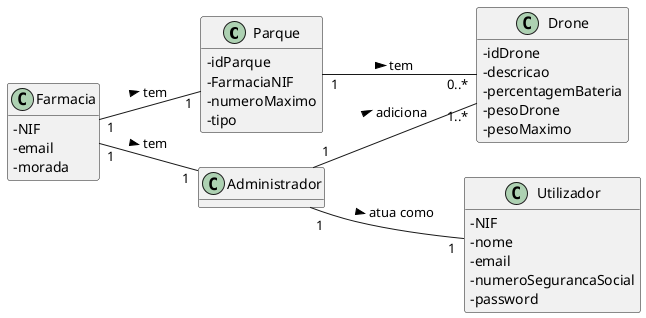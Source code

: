 @startuml
skinparam classAttributeIconSize 0
hide methods
left to right direction

class Parque {
  -idParque
  -FarmaciaNIF  
  -numeroMaximo
  -tipo
}

class Farmacia {
  -NIF
  -email
  -morada
}

class Utilizador {
  -NIF
  -nome
  -email
  -numeroSegurancaSocial
  -password
}

class Drone {
  -idDrone
  -descricao
  -percentagemBateria
  -pesoDrone
  -pesoMaximo
}

Administrador "1" -- "1" Utilizador: atua como >
Administrador "1" -- "1..*" Drone: adiciona >
Farmacia "1" -- "1" Parque: tem >
Farmacia "1" -- "1" Administrador: tem >
Parque "1" -- "0..*" Drone: tem > 

@enduml

